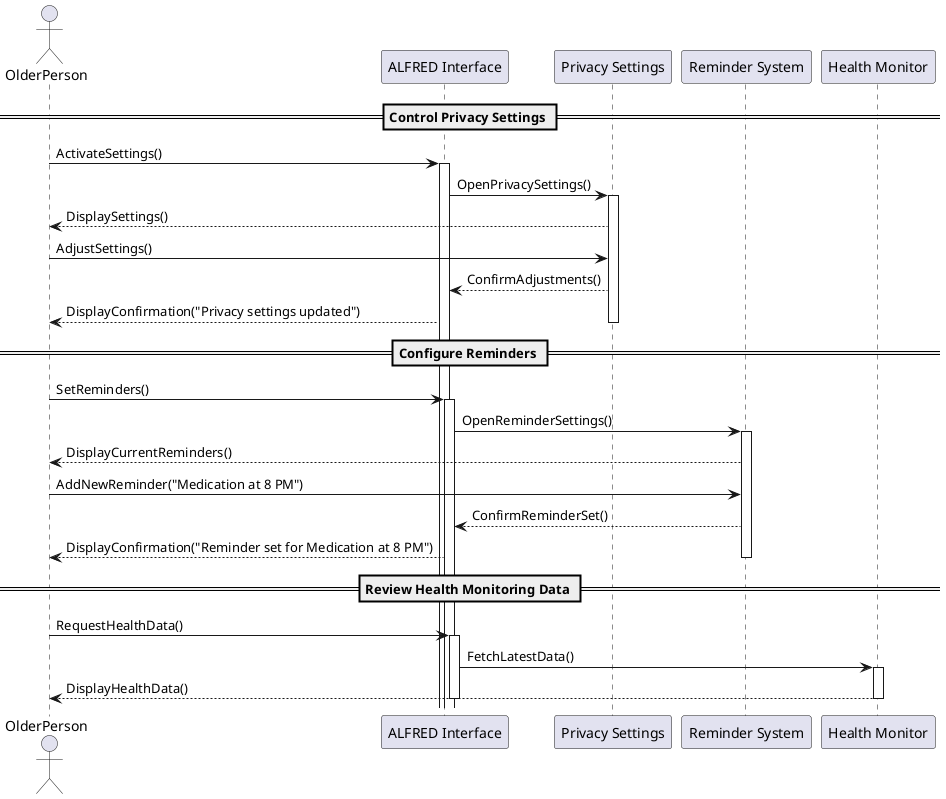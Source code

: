 @startuml
actor OlderPerson
participant "ALFRED Interface" as Interface
participant "Privacy Settings" as Privacy
participant "Reminder System" as Reminder
participant "Health Monitor" as Health

== Control Privacy Settings ==
OlderPerson -> Interface : ActivateSettings()
activate Interface
Interface -> Privacy : OpenPrivacySettings()
activate Privacy
Privacy --> OlderPerson : DisplaySettings()
OlderPerson -> Privacy : AdjustSettings()
Privacy --> Interface : ConfirmAdjustments()
Interface --> OlderPerson : DisplayConfirmation("Privacy settings updated")
deactivate Privacy

== Configure Reminders ==
OlderPerson -> Interface : SetReminders()
activate Interface
Interface -> Reminder : OpenReminderSettings()
activate Reminder
Reminder --> OlderPerson : DisplayCurrentReminders()
OlderPerson -> Reminder : AddNewReminder("Medication at 8 PM")
Reminder --> Interface : ConfirmReminderSet()
Interface --> OlderPerson : DisplayConfirmation("Reminder set for Medication at 8 PM")
deactivate Reminder

== Review Health Monitoring Data ==
OlderPerson -> Interface : RequestHealthData()
activate Interface
Interface -> Health : FetchLatestData()
activate Health
Health --> OlderPerson : DisplayHealthData()
deactivate Health

deactivate Interface
@enduml